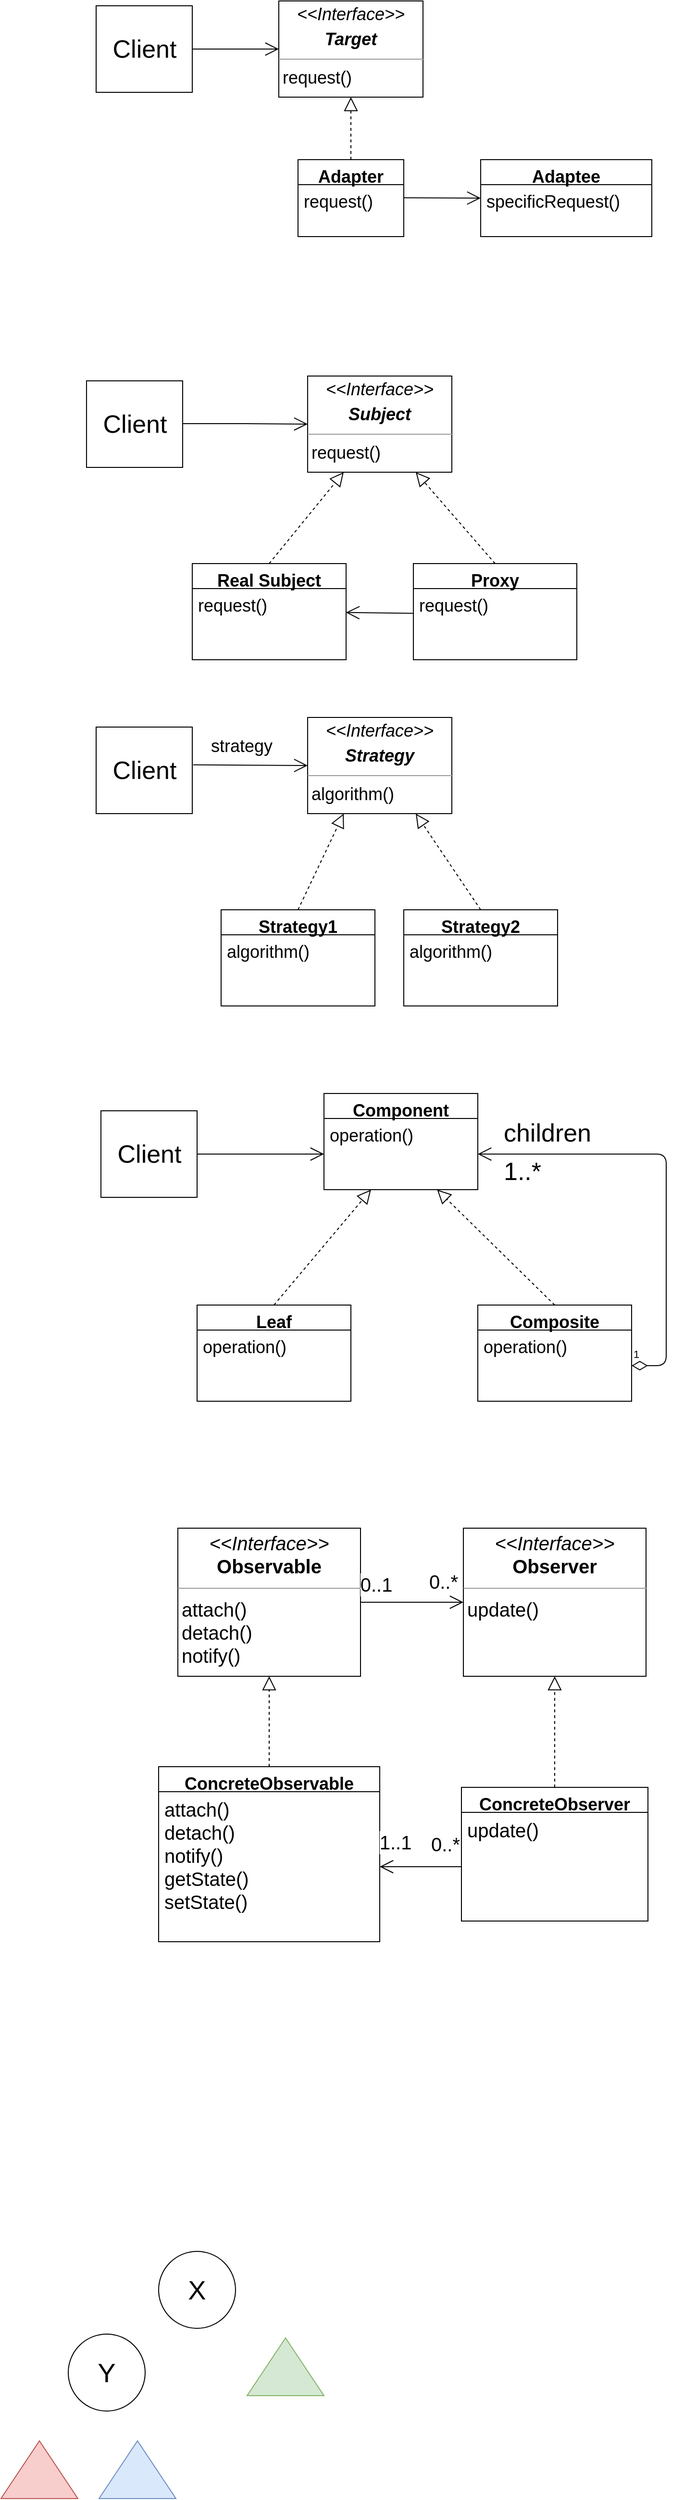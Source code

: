 <mxfile version="14.1.9" type="github">
  <diagram id="C5RBs43oDa-KdzZeNtuy" name="Page-1">
    <mxGraphModel dx="1038" dy="580" grid="0" gridSize="10" guides="1" tooltips="1" connect="1" arrows="1" fold="1" page="1" pageScale="1" pageWidth="827" pageHeight="1169" background="none" math="0" shadow="0">
      <root>
        <mxCell id="WIyWlLk6GJQsqaUBKTNV-0" />
        <mxCell id="WIyWlLk6GJQsqaUBKTNV-1" parent="WIyWlLk6GJQsqaUBKTNV-0" />
        <mxCell id="wLdGKYb3hIYz0n7tp1O_-1" value="&lt;font style=&quot;font-size: 26px&quot;&gt;Client&lt;/font&gt;" style="html=1;" parent="WIyWlLk6GJQsqaUBKTNV-1" vertex="1">
          <mxGeometry x="110" y="100" width="100" height="90" as="geometry" />
        </mxCell>
        <mxCell id="wLdGKYb3hIYz0n7tp1O_-4" value="" style="endArrow=open;endFill=1;endSize=12;html=1;exitX=1;exitY=0.5;exitDx=0;exitDy=0;entryX=0;entryY=0.5;entryDx=0;entryDy=0;" parent="WIyWlLk6GJQsqaUBKTNV-1" source="wLdGKYb3hIYz0n7tp1O_-1" target="wLdGKYb3hIYz0n7tp1O_-5" edge="1">
          <mxGeometry width="160" relative="1" as="geometry">
            <mxPoint x="330" y="300" as="sourcePoint" />
            <mxPoint x="290" y="145" as="targetPoint" />
            <Array as="points">
              <mxPoint x="280" y="145" />
            </Array>
          </mxGeometry>
        </mxCell>
        <mxCell id="wLdGKYb3hIYz0n7tp1O_-5" value="&lt;p style=&quot;margin: 4px 0px 0px ; text-align: center ; font-size: 18px&quot;&gt;&lt;i&gt;&lt;font style=&quot;font-size: 18px&quot;&gt;&amp;lt;&amp;lt;Interface&amp;gt;&amp;gt;&lt;/font&gt;&lt;/i&gt;&lt;/p&gt;&lt;p style=&quot;margin: 4px 0px 0px ; text-align: center ; font-size: 18px&quot;&gt;&lt;font style=&quot;font-size: 18px&quot;&gt;&lt;i&gt;&lt;b&gt;Target&lt;/b&gt;&lt;/i&gt;&lt;/font&gt;&lt;/p&gt;&lt;hr size=&quot;1&quot; style=&quot;font-size: 18px&quot;&gt;&lt;p style=&quot;margin: 0px 0px 0px 4px ; font-size: 18px&quot;&gt;&lt;font style=&quot;font-size: 18px&quot;&gt;request()&lt;/font&gt;&lt;/p&gt;" style="verticalAlign=top;align=left;overflow=fill;fontSize=12;fontFamily=Helvetica;html=1;" parent="WIyWlLk6GJQsqaUBKTNV-1" vertex="1">
          <mxGeometry x="300" y="95" width="150" height="100" as="geometry" />
        </mxCell>
        <mxCell id="wLdGKYb3hIYz0n7tp1O_-6" value="" style="endArrow=block;dashed=1;endFill=0;endSize=12;html=1;entryX=0.5;entryY=1;entryDx=0;entryDy=0;exitX=0.5;exitY=0;exitDx=0;exitDy=0;" parent="WIyWlLk6GJQsqaUBKTNV-1" source="wLdGKYb3hIYz0n7tp1O_-8" target="wLdGKYb3hIYz0n7tp1O_-5" edge="1">
          <mxGeometry width="160" relative="1" as="geometry">
            <mxPoint x="355" y="280" as="sourcePoint" />
            <mxPoint x="490" y="300" as="targetPoint" />
            <Array as="points">
              <mxPoint x="375" y="257" />
            </Array>
          </mxGeometry>
        </mxCell>
        <mxCell id="wLdGKYb3hIYz0n7tp1O_-8" value="Adapter" style="swimlane;fontStyle=1;align=center;verticalAlign=top;childLayout=stackLayout;horizontal=1;startSize=26;horizontalStack=0;resizeParent=1;resizeParentMax=0;resizeLast=0;collapsible=1;marginBottom=0;fontSize=18;" parent="WIyWlLk6GJQsqaUBKTNV-1" vertex="1">
          <mxGeometry x="320" y="260" width="110" height="80" as="geometry" />
        </mxCell>
        <mxCell id="wLdGKYb3hIYz0n7tp1O_-11" value="request()" style="text;strokeColor=none;fillColor=none;align=left;verticalAlign=top;spacingLeft=4;spacingRight=4;overflow=hidden;rotatable=0;points=[[0,0.5],[1,0.5]];portConstraint=eastwest;fontSize=18;" parent="wLdGKYb3hIYz0n7tp1O_-8" vertex="1">
          <mxGeometry y="26" width="110" height="54" as="geometry" />
        </mxCell>
        <mxCell id="wLdGKYb3hIYz0n7tp1O_-12" value="Adaptee" style="swimlane;fontStyle=1;align=center;verticalAlign=top;childLayout=stackLayout;horizontal=1;startSize=26;horizontalStack=0;resizeParent=1;resizeParentMax=0;resizeLast=0;collapsible=1;marginBottom=0;fontSize=18;" parent="WIyWlLk6GJQsqaUBKTNV-1" vertex="1">
          <mxGeometry x="510" y="260" width="178" height="80" as="geometry">
            <mxRectangle x="510" y="260" width="98" height="26" as="alternateBounds" />
          </mxGeometry>
        </mxCell>
        <mxCell id="wLdGKYb3hIYz0n7tp1O_-16" value="" style="endArrow=open;endFill=1;endSize=12;html=1;" parent="wLdGKYb3hIYz0n7tp1O_-12" edge="1">
          <mxGeometry width="160" relative="1" as="geometry">
            <mxPoint x="-80" y="39.66" as="sourcePoint" />
            <mxPoint y="40" as="targetPoint" />
          </mxGeometry>
        </mxCell>
        <mxCell id="wLdGKYb3hIYz0n7tp1O_-13" value="specificRequest()" style="text;strokeColor=none;fillColor=none;align=left;verticalAlign=top;spacingLeft=4;spacingRight=4;overflow=hidden;rotatable=0;points=[[0,0.5],[1,0.5]];portConstraint=eastwest;fontSize=18;" parent="wLdGKYb3hIYz0n7tp1O_-12" vertex="1">
          <mxGeometry y="26" width="178" height="54" as="geometry" />
        </mxCell>
        <mxCell id="wLdGKYb3hIYz0n7tp1O_-17" value="&lt;p style=&quot;margin: 4px 0px 0px ; text-align: center ; font-size: 18px&quot;&gt;&lt;i&gt;&lt;font style=&quot;font-size: 18px&quot;&gt;&amp;lt;&amp;lt;Interface&amp;gt;&amp;gt;&lt;/font&gt;&lt;/i&gt;&lt;/p&gt;&lt;p style=&quot;margin: 4px 0px 0px ; text-align: center ; font-size: 18px&quot;&gt;&lt;b&gt;&lt;i&gt;Subject&lt;/i&gt;&lt;/b&gt;&lt;/p&gt;&lt;hr size=&quot;1&quot; style=&quot;font-size: 18px&quot;&gt;&lt;p style=&quot;margin: 0px 0px 0px 4px ; font-size: 18px&quot;&gt;&lt;font style=&quot;font-size: 18px&quot;&gt;request()&lt;/font&gt;&lt;/p&gt;" style="verticalAlign=top;align=left;overflow=fill;fontSize=12;fontFamily=Helvetica;html=1;" parent="WIyWlLk6GJQsqaUBKTNV-1" vertex="1">
          <mxGeometry x="330" y="485" width="150" height="100" as="geometry" />
        </mxCell>
        <mxCell id="wLdGKYb3hIYz0n7tp1O_-23" value="Real Subject" style="swimlane;fontStyle=1;align=center;verticalAlign=top;childLayout=stackLayout;horizontal=1;startSize=26;horizontalStack=0;resizeParent=1;resizeParentMax=0;resizeLast=0;collapsible=1;marginBottom=0;fontSize=18;" parent="WIyWlLk6GJQsqaUBKTNV-1" vertex="1">
          <mxGeometry x="210" y="680" width="160" height="100" as="geometry" />
        </mxCell>
        <mxCell id="wLdGKYb3hIYz0n7tp1O_-24" value="request()" style="text;strokeColor=none;fillColor=none;align=left;verticalAlign=top;spacingLeft=4;spacingRight=4;overflow=hidden;rotatable=0;points=[[0,0.5],[1,0.5]];portConstraint=eastwest;fontSize=18;" parent="wLdGKYb3hIYz0n7tp1O_-23" vertex="1">
          <mxGeometry y="26" width="160" height="74" as="geometry" />
        </mxCell>
        <mxCell id="wLdGKYb3hIYz0n7tp1O_-25" value="Proxy" style="swimlane;fontStyle=1;align=center;verticalAlign=top;childLayout=stackLayout;horizontal=1;startSize=26;horizontalStack=0;resizeParent=1;resizeParentMax=0;resizeLast=0;collapsible=1;marginBottom=0;fontSize=18;" parent="WIyWlLk6GJQsqaUBKTNV-1" vertex="1">
          <mxGeometry x="440" y="680" width="170" height="100" as="geometry" />
        </mxCell>
        <mxCell id="wLdGKYb3hIYz0n7tp1O_-26" value="request()" style="text;strokeColor=none;fillColor=none;align=left;verticalAlign=top;spacingLeft=4;spacingRight=4;overflow=hidden;rotatable=0;points=[[0,0.5],[1,0.5]];portConstraint=eastwest;fontSize=18;" parent="wLdGKYb3hIYz0n7tp1O_-25" vertex="1">
          <mxGeometry y="26" width="170" height="74" as="geometry" />
        </mxCell>
        <mxCell id="wLdGKYb3hIYz0n7tp1O_-27" value="&lt;font style=&quot;font-size: 26px&quot;&gt;Client&lt;/font&gt;" style="html=1;" parent="WIyWlLk6GJQsqaUBKTNV-1" vertex="1">
          <mxGeometry x="100" y="490" width="100" height="90" as="geometry" />
        </mxCell>
        <mxCell id="wLdGKYb3hIYz0n7tp1O_-28" value="" style="endArrow=open;endFill=1;endSize=12;html=1;exitX=1;exitY=0.5;exitDx=0;exitDy=0;entryX=0;entryY=0.5;entryDx=0;entryDy=0;" parent="WIyWlLk6GJQsqaUBKTNV-1" target="wLdGKYb3hIYz0n7tp1O_-17" edge="1">
          <mxGeometry width="160" relative="1" as="geometry">
            <mxPoint x="200" y="534.5" as="sourcePoint" />
            <mxPoint x="290" y="534.5" as="targetPoint" />
            <Array as="points">
              <mxPoint x="270" y="534.5" />
            </Array>
          </mxGeometry>
        </mxCell>
        <mxCell id="wLdGKYb3hIYz0n7tp1O_-29" value="" style="endArrow=block;dashed=1;endFill=0;endSize=12;html=1;fontSize=18;exitX=0.5;exitY=0;exitDx=0;exitDy=0;entryX=0.25;entryY=1;entryDx=0;entryDy=0;" parent="WIyWlLk6GJQsqaUBKTNV-1" source="wLdGKYb3hIYz0n7tp1O_-23" target="wLdGKYb3hIYz0n7tp1O_-17" edge="1">
          <mxGeometry width="160" relative="1" as="geometry">
            <mxPoint x="310" y="680" as="sourcePoint" />
            <mxPoint x="470" y="680" as="targetPoint" />
          </mxGeometry>
        </mxCell>
        <mxCell id="wLdGKYb3hIYz0n7tp1O_-30" value="" style="endArrow=block;dashed=1;endFill=0;endSize=12;html=1;fontSize=18;entryX=0.75;entryY=1;entryDx=0;entryDy=0;exitX=0.5;exitY=0;exitDx=0;exitDy=0;" parent="WIyWlLk6GJQsqaUBKTNV-1" source="wLdGKYb3hIYz0n7tp1O_-25" target="wLdGKYb3hIYz0n7tp1O_-17" edge="1">
          <mxGeometry width="160" relative="1" as="geometry">
            <mxPoint x="310" y="680" as="sourcePoint" />
            <mxPoint x="470" y="680" as="targetPoint" />
          </mxGeometry>
        </mxCell>
        <mxCell id="wLdGKYb3hIYz0n7tp1O_-31" value="" style="endArrow=open;endFill=1;endSize=12;html=1;fontSize=18;exitX=0.002;exitY=0.348;exitDx=0;exitDy=0;exitPerimeter=0;entryX=0.999;entryY=0.336;entryDx=0;entryDy=0;entryPerimeter=0;" parent="WIyWlLk6GJQsqaUBKTNV-1" source="wLdGKYb3hIYz0n7tp1O_-26" target="wLdGKYb3hIYz0n7tp1O_-24" edge="1">
          <mxGeometry width="160" relative="1" as="geometry">
            <mxPoint x="310" y="680" as="sourcePoint" />
            <mxPoint x="372" y="731" as="targetPoint" />
          </mxGeometry>
        </mxCell>
        <mxCell id="wLdGKYb3hIYz0n7tp1O_-32" value="&lt;font style=&quot;font-size: 26px&quot;&gt;Client&lt;/font&gt;" style="html=1;" parent="WIyWlLk6GJQsqaUBKTNV-1" vertex="1">
          <mxGeometry x="110" y="850" width="100" height="90" as="geometry" />
        </mxCell>
        <mxCell id="wLdGKYb3hIYz0n7tp1O_-33" value="&lt;p style=&quot;margin: 4px 0px 0px ; text-align: center ; font-size: 18px&quot;&gt;&lt;i&gt;&lt;font style=&quot;font-size: 18px&quot;&gt;&amp;lt;&amp;lt;Interface&amp;gt;&amp;gt;&lt;/font&gt;&lt;/i&gt;&lt;/p&gt;&lt;p style=&quot;margin: 4px 0px 0px ; text-align: center ; font-size: 18px&quot;&gt;&lt;b&gt;&lt;i&gt;Strategy&lt;/i&gt;&lt;/b&gt;&lt;/p&gt;&lt;hr size=&quot;1&quot; style=&quot;font-size: 18px&quot;&gt;&lt;p style=&quot;margin: 0px 0px 0px 4px ; font-size: 18px&quot;&gt;&lt;font style=&quot;font-size: 18px&quot;&gt;algorithm()&lt;/font&gt;&lt;/p&gt;" style="verticalAlign=top;align=left;overflow=fill;fontSize=12;fontFamily=Helvetica;html=1;" parent="WIyWlLk6GJQsqaUBKTNV-1" vertex="1">
          <mxGeometry x="330" y="840" width="150" height="100" as="geometry" />
        </mxCell>
        <mxCell id="wLdGKYb3hIYz0n7tp1O_-35" value="Strategy1" style="swimlane;fontStyle=1;align=center;verticalAlign=top;childLayout=stackLayout;horizontal=1;startSize=26;horizontalStack=0;resizeParent=1;resizeParentMax=0;resizeLast=0;collapsible=1;marginBottom=0;fontSize=18;" parent="WIyWlLk6GJQsqaUBKTNV-1" vertex="1">
          <mxGeometry x="240" y="1040" width="160" height="100" as="geometry" />
        </mxCell>
        <mxCell id="wLdGKYb3hIYz0n7tp1O_-36" value="algorithm()" style="text;strokeColor=none;fillColor=none;align=left;verticalAlign=top;spacingLeft=4;spacingRight=4;overflow=hidden;rotatable=0;points=[[0,0.5],[1,0.5]];portConstraint=eastwest;fontSize=18;" parent="wLdGKYb3hIYz0n7tp1O_-35" vertex="1">
          <mxGeometry y="26" width="160" height="74" as="geometry" />
        </mxCell>
        <mxCell id="wLdGKYb3hIYz0n7tp1O_-37" value="Strategy2" style="swimlane;fontStyle=1;align=center;verticalAlign=top;childLayout=stackLayout;horizontal=1;startSize=26;horizontalStack=0;resizeParent=1;resizeParentMax=0;resizeLast=0;collapsible=1;marginBottom=0;fontSize=18;" parent="WIyWlLk6GJQsqaUBKTNV-1" vertex="1">
          <mxGeometry x="430" y="1040" width="160" height="100" as="geometry" />
        </mxCell>
        <mxCell id="wLdGKYb3hIYz0n7tp1O_-38" value="algorithm()" style="text;strokeColor=none;fillColor=none;align=left;verticalAlign=top;spacingLeft=4;spacingRight=4;overflow=hidden;rotatable=0;points=[[0,0.5],[1,0.5]];portConstraint=eastwest;fontSize=18;" parent="wLdGKYb3hIYz0n7tp1O_-37" vertex="1">
          <mxGeometry y="26" width="160" height="74" as="geometry" />
        </mxCell>
        <mxCell id="wLdGKYb3hIYz0n7tp1O_-39" value="" style="endArrow=block;dashed=1;endFill=0;endSize=12;html=1;fontSize=18;entryX=0.25;entryY=1;entryDx=0;entryDy=0;exitX=0.5;exitY=0;exitDx=0;exitDy=0;" parent="WIyWlLk6GJQsqaUBKTNV-1" source="wLdGKYb3hIYz0n7tp1O_-35" target="wLdGKYb3hIYz0n7tp1O_-33" edge="1">
          <mxGeometry width="160" relative="1" as="geometry">
            <mxPoint x="280" y="980" as="sourcePoint" />
            <mxPoint x="440" y="980" as="targetPoint" />
          </mxGeometry>
        </mxCell>
        <mxCell id="wLdGKYb3hIYz0n7tp1O_-40" value="" style="endArrow=block;dashed=1;endFill=0;endSize=12;html=1;fontSize=18;entryX=0.75;entryY=1;entryDx=0;entryDy=0;exitX=0.5;exitY=0;exitDx=0;exitDy=0;" parent="WIyWlLk6GJQsqaUBKTNV-1" source="wLdGKYb3hIYz0n7tp1O_-37" target="wLdGKYb3hIYz0n7tp1O_-33" edge="1">
          <mxGeometry width="160" relative="1" as="geometry">
            <mxPoint x="280" y="980" as="sourcePoint" />
            <mxPoint x="440" y="980" as="targetPoint" />
          </mxGeometry>
        </mxCell>
        <mxCell id="wLdGKYb3hIYz0n7tp1O_-41" value="" style="endArrow=open;endFill=1;endSize=12;html=1;fontSize=18;entryX=0;entryY=0.5;entryDx=0;entryDy=0;exitX=1.009;exitY=0.436;exitDx=0;exitDy=0;exitPerimeter=0;" parent="WIyWlLk6GJQsqaUBKTNV-1" source="wLdGKYb3hIYz0n7tp1O_-32" target="wLdGKYb3hIYz0n7tp1O_-33" edge="1">
          <mxGeometry width="160" relative="1" as="geometry">
            <mxPoint x="230" y="890" as="sourcePoint" />
            <mxPoint x="440" y="980" as="targetPoint" />
          </mxGeometry>
        </mxCell>
        <mxCell id="wLdGKYb3hIYz0n7tp1O_-42" value="strategy" style="edgeLabel;html=1;align=center;verticalAlign=middle;resizable=0;points=[];fontSize=18;" parent="wLdGKYb3hIYz0n7tp1O_-41" vertex="1" connectable="0">
          <mxGeometry x="-0.162" y="-1" relative="1" as="geometry">
            <mxPoint y="-20.56" as="offset" />
          </mxGeometry>
        </mxCell>
        <mxCell id="z4TTv1_D8EA7O0kFV5OE-4" value="&lt;font style=&quot;font-size: 26px&quot;&gt;Client&lt;/font&gt;" style="html=1;" parent="WIyWlLk6GJQsqaUBKTNV-1" vertex="1">
          <mxGeometry x="115" y="1249" width="100" height="90" as="geometry" />
        </mxCell>
        <mxCell id="z4TTv1_D8EA7O0kFV5OE-5" value="Component" style="swimlane;fontStyle=1;align=center;verticalAlign=top;childLayout=stackLayout;horizontal=1;startSize=26;horizontalStack=0;resizeParent=1;resizeParentMax=0;resizeLast=0;collapsible=1;marginBottom=0;fontSize=18;" parent="WIyWlLk6GJQsqaUBKTNV-1" vertex="1">
          <mxGeometry x="347" y="1231" width="160" height="100" as="geometry" />
        </mxCell>
        <mxCell id="z4TTv1_D8EA7O0kFV5OE-6" value="operation()" style="text;strokeColor=none;fillColor=none;align=left;verticalAlign=top;spacingLeft=4;spacingRight=4;overflow=hidden;rotatable=0;points=[[0,0.5],[1,0.5]];portConstraint=eastwest;fontSize=18;" parent="z4TTv1_D8EA7O0kFV5OE-5" vertex="1">
          <mxGeometry y="26" width="160" height="74" as="geometry" />
        </mxCell>
        <mxCell id="z4TTv1_D8EA7O0kFV5OE-7" value="Leaf" style="swimlane;fontStyle=1;align=center;verticalAlign=top;childLayout=stackLayout;horizontal=1;startSize=26;horizontalStack=0;resizeParent=1;resizeParentMax=0;resizeLast=0;collapsible=1;marginBottom=0;fontSize=18;" parent="WIyWlLk6GJQsqaUBKTNV-1" vertex="1">
          <mxGeometry x="215" y="1451" width="160" height="100" as="geometry" />
        </mxCell>
        <mxCell id="z4TTv1_D8EA7O0kFV5OE-8" value="operation()" style="text;strokeColor=none;fillColor=none;align=left;verticalAlign=top;spacingLeft=4;spacingRight=4;overflow=hidden;rotatable=0;points=[[0,0.5],[1,0.5]];portConstraint=eastwest;fontSize=18;" parent="z4TTv1_D8EA7O0kFV5OE-7" vertex="1">
          <mxGeometry y="26" width="160" height="74" as="geometry" />
        </mxCell>
        <mxCell id="z4TTv1_D8EA7O0kFV5OE-9" value="Composite" style="swimlane;fontStyle=1;align=center;verticalAlign=top;childLayout=stackLayout;horizontal=1;startSize=26;horizontalStack=0;resizeParent=1;resizeParentMax=0;resizeLast=0;collapsible=1;marginBottom=0;fontSize=18;" parent="WIyWlLk6GJQsqaUBKTNV-1" vertex="1">
          <mxGeometry x="507" y="1451" width="160" height="100" as="geometry" />
        </mxCell>
        <mxCell id="z4TTv1_D8EA7O0kFV5OE-10" value="operation()" style="text;strokeColor=none;fillColor=none;align=left;verticalAlign=top;spacingLeft=4;spacingRight=4;overflow=hidden;rotatable=0;points=[[0,0.5],[1,0.5]];portConstraint=eastwest;fontSize=18;" parent="z4TTv1_D8EA7O0kFV5OE-9" vertex="1">
          <mxGeometry y="26" width="160" height="74" as="geometry" />
        </mxCell>
        <mxCell id="z4TTv1_D8EA7O0kFV5OE-12" value="" style="endArrow=open;endFill=1;endSize=12;html=1;exitX=1;exitY=0.5;exitDx=0;exitDy=0;entryX=0;entryY=0.5;entryDx=0;entryDy=0;" parent="WIyWlLk6GJQsqaUBKTNV-1" source="z4TTv1_D8EA7O0kFV5OE-4" target="z4TTv1_D8EA7O0kFV5OE-6" edge="1">
          <mxGeometry width="160" relative="1" as="geometry">
            <mxPoint x="332" y="1501" as="sourcePoint" />
            <mxPoint x="492" y="1501" as="targetPoint" />
          </mxGeometry>
        </mxCell>
        <mxCell id="z4TTv1_D8EA7O0kFV5OE-15" value="1" style="endArrow=open;html=1;endSize=12;startArrow=diamondThin;startSize=14;startFill=0;edgeStyle=orthogonalEdgeStyle;align=left;verticalAlign=bottom;exitX=1;exitY=0.5;exitDx=0;exitDy=0;" parent="WIyWlLk6GJQsqaUBKTNV-1" source="z4TTv1_D8EA7O0kFV5OE-10" target="z4TTv1_D8EA7O0kFV5OE-6" edge="1">
          <mxGeometry x="-1" y="3" relative="1" as="geometry">
            <mxPoint x="332" y="1501" as="sourcePoint" />
            <mxPoint x="492" y="1501" as="targetPoint" />
            <Array as="points">
              <mxPoint x="703" y="1514" />
              <mxPoint x="703" y="1294" />
            </Array>
          </mxGeometry>
        </mxCell>
        <mxCell id="z4TTv1_D8EA7O0kFV5OE-16" value="1..*" style="edgeLabel;html=1;align=center;verticalAlign=middle;resizable=0;points=[];fontSize=26;" parent="z4TTv1_D8EA7O0kFV5OE-15" vertex="1" connectable="0">
          <mxGeometry x="0.891" y="-2" relative="1" as="geometry">
            <mxPoint x="21" y="20" as="offset" />
          </mxGeometry>
        </mxCell>
        <mxCell id="z4TTv1_D8EA7O0kFV5OE-17" value="children" style="edgeLabel;html=1;align=center;verticalAlign=middle;resizable=0;points=[];fontSize=26;" parent="z4TTv1_D8EA7O0kFV5OE-15" vertex="1" connectable="0">
          <mxGeometry x="0.781" relative="1" as="geometry">
            <mxPoint x="22" y="-22" as="offset" />
          </mxGeometry>
        </mxCell>
        <mxCell id="z4TTv1_D8EA7O0kFV5OE-18" value="" style="endArrow=block;dashed=1;endFill=0;endSize=12;html=1;fontSize=26;exitX=0.5;exitY=0;exitDx=0;exitDy=0;" parent="WIyWlLk6GJQsqaUBKTNV-1" source="z4TTv1_D8EA7O0kFV5OE-7" target="z4TTv1_D8EA7O0kFV5OE-6" edge="1">
          <mxGeometry width="160" relative="1" as="geometry">
            <mxPoint x="420" y="1400" as="sourcePoint" />
            <mxPoint x="492" y="1501" as="targetPoint" />
          </mxGeometry>
        </mxCell>
        <mxCell id="z4TTv1_D8EA7O0kFV5OE-19" value="" style="endArrow=block;dashed=1;endFill=0;endSize=12;html=1;fontSize=26;exitX=0.5;exitY=0;exitDx=0;exitDy=0;" parent="WIyWlLk6GJQsqaUBKTNV-1" source="z4TTv1_D8EA7O0kFV5OE-9" target="z4TTv1_D8EA7O0kFV5OE-6" edge="1">
          <mxGeometry width="160" relative="1" as="geometry">
            <mxPoint x="332" y="1501" as="sourcePoint" />
            <mxPoint x="492" y="1501" as="targetPoint" />
          </mxGeometry>
        </mxCell>
        <mxCell id="z4TTv1_D8EA7O0kFV5OE-27" value="&lt;p style=&quot;margin: 4px 0px 0px ; text-align: center ; font-size: 20px&quot;&gt;&lt;font style=&quot;font-size: 20px&quot;&gt;&lt;i&gt;&amp;lt;&amp;lt;Interface&amp;gt;&amp;gt;&lt;/i&gt;&lt;br&gt;&lt;b&gt;Observable&lt;/b&gt;&lt;/font&gt;&lt;/p&gt;&lt;hr size=&quot;1&quot; style=&quot;font-size: 20px&quot;&gt;&lt;p style=&quot;margin: 0px 0px 0px 4px ; font-size: 20px&quot;&gt;&lt;/p&gt;&lt;p style=&quot;margin: 0px 0px 0px 4px ; font-size: 20px&quot;&gt;&lt;font style=&quot;font-size: 20px&quot;&gt;attach()&lt;/font&gt;&lt;/p&gt;&lt;p style=&quot;margin: 0px 0px 0px 4px ; font-size: 20px&quot;&gt;&lt;font style=&quot;font-size: 20px&quot;&gt;detach()&lt;/font&gt;&lt;/p&gt;&lt;p style=&quot;margin: 0px 0px 0px 4px ; font-size: 20px&quot;&gt;&lt;font style=&quot;font-size: 20px&quot;&gt;notify()&lt;/font&gt;&lt;/p&gt;" style="verticalAlign=top;align=left;overflow=fill;fontSize=12;fontFamily=Helvetica;html=1;" parent="WIyWlLk6GJQsqaUBKTNV-1" vertex="1">
          <mxGeometry x="195" y="1683" width="190" height="154" as="geometry" />
        </mxCell>
        <mxCell id="z4TTv1_D8EA7O0kFV5OE-28" value="&lt;p style=&quot;margin: 4px 0px 0px ; text-align: center ; font-size: 20px&quot;&gt;&lt;font style=&quot;font-size: 20px&quot;&gt;&lt;i&gt;&amp;lt;&amp;lt;Interface&amp;gt;&amp;gt;&lt;/i&gt;&lt;br&gt;&lt;b&gt;Observer&lt;/b&gt;&lt;/font&gt;&lt;/p&gt;&lt;hr size=&quot;1&quot; style=&quot;font-size: 20px&quot;&gt;&lt;p style=&quot;margin: 0px 0px 0px 4px ; font-size: 20px&quot;&gt;&lt;/p&gt;&lt;p style=&quot;margin: 0px 0px 0px 4px ; font-size: 20px&quot;&gt;update()&lt;/p&gt;" style="verticalAlign=top;align=left;overflow=fill;fontSize=12;fontFamily=Helvetica;html=1;" parent="WIyWlLk6GJQsqaUBKTNV-1" vertex="1">
          <mxGeometry x="492" y="1683" width="190" height="154" as="geometry" />
        </mxCell>
        <mxCell id="z4TTv1_D8EA7O0kFV5OE-29" value="ConcreteObservable" style="swimlane;fontStyle=1;align=center;verticalAlign=top;childLayout=stackLayout;horizontal=1;startSize=26;horizontalStack=0;resizeParent=1;resizeParentMax=0;resizeLast=0;collapsible=1;marginBottom=0;fontSize=18;" parent="WIyWlLk6GJQsqaUBKTNV-1" vertex="1">
          <mxGeometry x="175" y="1931" width="230" height="182" as="geometry" />
        </mxCell>
        <mxCell id="z4TTv1_D8EA7O0kFV5OE-30" value="attach()&#xa;detach()&#xa;notify()&#xa;getState()&#xa;setState()" style="text;strokeColor=none;fillColor=none;align=left;verticalAlign=top;spacingLeft=4;spacingRight=4;overflow=hidden;rotatable=0;points=[[0,0.5],[1,0.5]];portConstraint=eastwest;fontSize=20;" parent="z4TTv1_D8EA7O0kFV5OE-29" vertex="1">
          <mxGeometry y="26" width="230" height="156" as="geometry" />
        </mxCell>
        <mxCell id="z4TTv1_D8EA7O0kFV5OE-34" value="ConcreteObserver" style="swimlane;fontStyle=1;align=center;verticalAlign=top;childLayout=stackLayout;horizontal=1;startSize=26;horizontalStack=0;resizeParent=1;resizeParentMax=0;resizeLast=0;collapsible=1;marginBottom=0;fontSize=18;" parent="WIyWlLk6GJQsqaUBKTNV-1" vertex="1">
          <mxGeometry x="490" y="1952.5" width="194" height="139" as="geometry" />
        </mxCell>
        <mxCell id="z4TTv1_D8EA7O0kFV5OE-35" value="update()" style="text;strokeColor=none;fillColor=none;align=left;verticalAlign=top;spacingLeft=4;spacingRight=4;overflow=hidden;rotatable=0;points=[[0,0.5],[1,0.5]];portConstraint=eastwest;fontSize=20;" parent="z4TTv1_D8EA7O0kFV5OE-34" vertex="1">
          <mxGeometry y="26" width="194" height="113" as="geometry" />
        </mxCell>
        <mxCell id="z4TTv1_D8EA7O0kFV5OE-37" value="" style="endArrow=open;endFill=1;endSize=12;html=1;fontSize=20;exitX=0;exitY=0.5;exitDx=0;exitDy=0;entryX=1;entryY=0.5;entryDx=0;entryDy=0;" parent="WIyWlLk6GJQsqaUBKTNV-1" source="z4TTv1_D8EA7O0kFV5OE-35" target="z4TTv1_D8EA7O0kFV5OE-30" edge="1">
          <mxGeometry width="160" relative="1" as="geometry">
            <mxPoint x="332" y="1891" as="sourcePoint" />
            <mxPoint x="492" y="1891" as="targetPoint" />
          </mxGeometry>
        </mxCell>
        <mxCell id="z4TTv1_D8EA7O0kFV5OE-44" value="0..*" style="edgeLabel;html=1;align=center;verticalAlign=middle;resizable=0;points=[];fontSize=20;" parent="z4TTv1_D8EA7O0kFV5OE-37" vertex="1" connectable="0">
          <mxGeometry x="-0.724" y="-2" relative="1" as="geometry">
            <mxPoint x="-6" y="-22" as="offset" />
          </mxGeometry>
        </mxCell>
        <mxCell id="z4TTv1_D8EA7O0kFV5OE-45" value="1..1" style="edgeLabel;html=1;align=center;verticalAlign=middle;resizable=0;points=[];fontSize=20;" parent="z4TTv1_D8EA7O0kFV5OE-37" vertex="1" connectable="0">
          <mxGeometry x="0.674" relative="1" as="geometry">
            <mxPoint x="2" y="-26" as="offset" />
          </mxGeometry>
        </mxCell>
        <mxCell id="z4TTv1_D8EA7O0kFV5OE-39" value="" style="endArrow=block;dashed=1;endFill=0;endSize=12;html=1;fontSize=20;exitX=0.5;exitY=0;exitDx=0;exitDy=0;entryX=0.5;entryY=1;entryDx=0;entryDy=0;" parent="WIyWlLk6GJQsqaUBKTNV-1" source="z4TTv1_D8EA7O0kFV5OE-29" target="z4TTv1_D8EA7O0kFV5OE-27" edge="1">
          <mxGeometry width="160" relative="1" as="geometry">
            <mxPoint x="332" y="1891" as="sourcePoint" />
            <mxPoint x="492" y="1891" as="targetPoint" />
          </mxGeometry>
        </mxCell>
        <mxCell id="z4TTv1_D8EA7O0kFV5OE-40" value="" style="endArrow=block;dashed=1;endFill=0;endSize=12;html=1;fontSize=20;exitX=0.5;exitY=0;exitDx=0;exitDy=0;entryX=0.5;entryY=1;entryDx=0;entryDy=0;" parent="WIyWlLk6GJQsqaUBKTNV-1" source="z4TTv1_D8EA7O0kFV5OE-34" target="z4TTv1_D8EA7O0kFV5OE-28" edge="1">
          <mxGeometry width="160" relative="1" as="geometry">
            <mxPoint x="332" y="1891" as="sourcePoint" />
            <mxPoint x="492" y="1891" as="targetPoint" />
          </mxGeometry>
        </mxCell>
        <mxCell id="z4TTv1_D8EA7O0kFV5OE-41" value="" style="endArrow=open;endFill=1;endSize=12;html=1;fontSize=20;exitX=1;exitY=0.5;exitDx=0;exitDy=0;entryX=0;entryY=0.5;entryDx=0;entryDy=0;" parent="WIyWlLk6GJQsqaUBKTNV-1" source="z4TTv1_D8EA7O0kFV5OE-27" target="z4TTv1_D8EA7O0kFV5OE-28" edge="1">
          <mxGeometry width="160" relative="1" as="geometry">
            <mxPoint x="332" y="1891" as="sourcePoint" />
            <mxPoint x="492" y="1891" as="targetPoint" />
          </mxGeometry>
        </mxCell>
        <mxCell id="z4TTv1_D8EA7O0kFV5OE-42" value="0..*" style="edgeLabel;html=1;align=center;verticalAlign=middle;resizable=0;points=[];fontSize=20;" parent="z4TTv1_D8EA7O0kFV5OE-41" vertex="1" connectable="0">
          <mxGeometry x="0.529" y="1" relative="1" as="geometry">
            <mxPoint x="4" y="-21" as="offset" />
          </mxGeometry>
        </mxCell>
        <mxCell id="z4TTv1_D8EA7O0kFV5OE-43" value="0..1" style="edgeLabel;html=1;align=center;verticalAlign=middle;resizable=0;points=[];fontSize=20;" parent="z4TTv1_D8EA7O0kFV5OE-41" vertex="1" connectable="0">
          <mxGeometry x="-0.742" y="1" relative="1" as="geometry">
            <mxPoint x="2" y="-18" as="offset" />
          </mxGeometry>
        </mxCell>
        <mxCell id="U-YHXHA-iDNk5hEq2SCg-0" value="&lt;font style=&quot;font-size: 28px&quot;&gt;X&lt;/font&gt;" style="ellipse;whiteSpace=wrap;html=1;aspect=fixed;" vertex="1" parent="WIyWlLk6GJQsqaUBKTNV-1">
          <mxGeometry x="175" y="2435" width="80" height="80" as="geometry" />
        </mxCell>
        <mxCell id="U-YHXHA-iDNk5hEq2SCg-1" value="&lt;font style=&quot;font-size: 28px&quot;&gt;Y&lt;/font&gt;" style="ellipse;whiteSpace=wrap;html=1;aspect=fixed;" vertex="1" parent="WIyWlLk6GJQsqaUBKTNV-1">
          <mxGeometry x="81" y="2521" width="80" height="80" as="geometry" />
        </mxCell>
        <mxCell id="U-YHXHA-iDNk5hEq2SCg-2" value="" style="triangle;whiteSpace=wrap;html=1;rotation=-90;fillColor=#f8cecc;strokeColor=#b85450;" vertex="1" parent="WIyWlLk6GJQsqaUBKTNV-1">
          <mxGeometry x="21" y="2622" width="60" height="80" as="geometry" />
        </mxCell>
        <mxCell id="U-YHXHA-iDNk5hEq2SCg-3" value="" style="triangle;whiteSpace=wrap;html=1;rotation=-90;fillColor=#dae8fc;strokeColor=#6c8ebf;" vertex="1" parent="WIyWlLk6GJQsqaUBKTNV-1">
          <mxGeometry x="123" y="2622" width="60" height="80" as="geometry" />
        </mxCell>
        <mxCell id="U-YHXHA-iDNk5hEq2SCg-4" value="" style="triangle;whiteSpace=wrap;html=1;rotation=-90;fillColor=#d5e8d4;strokeColor=#82b366;" vertex="1" parent="WIyWlLk6GJQsqaUBKTNV-1">
          <mxGeometry x="277" y="2515" width="60" height="80" as="geometry" />
        </mxCell>
      </root>
    </mxGraphModel>
  </diagram>
</mxfile>
